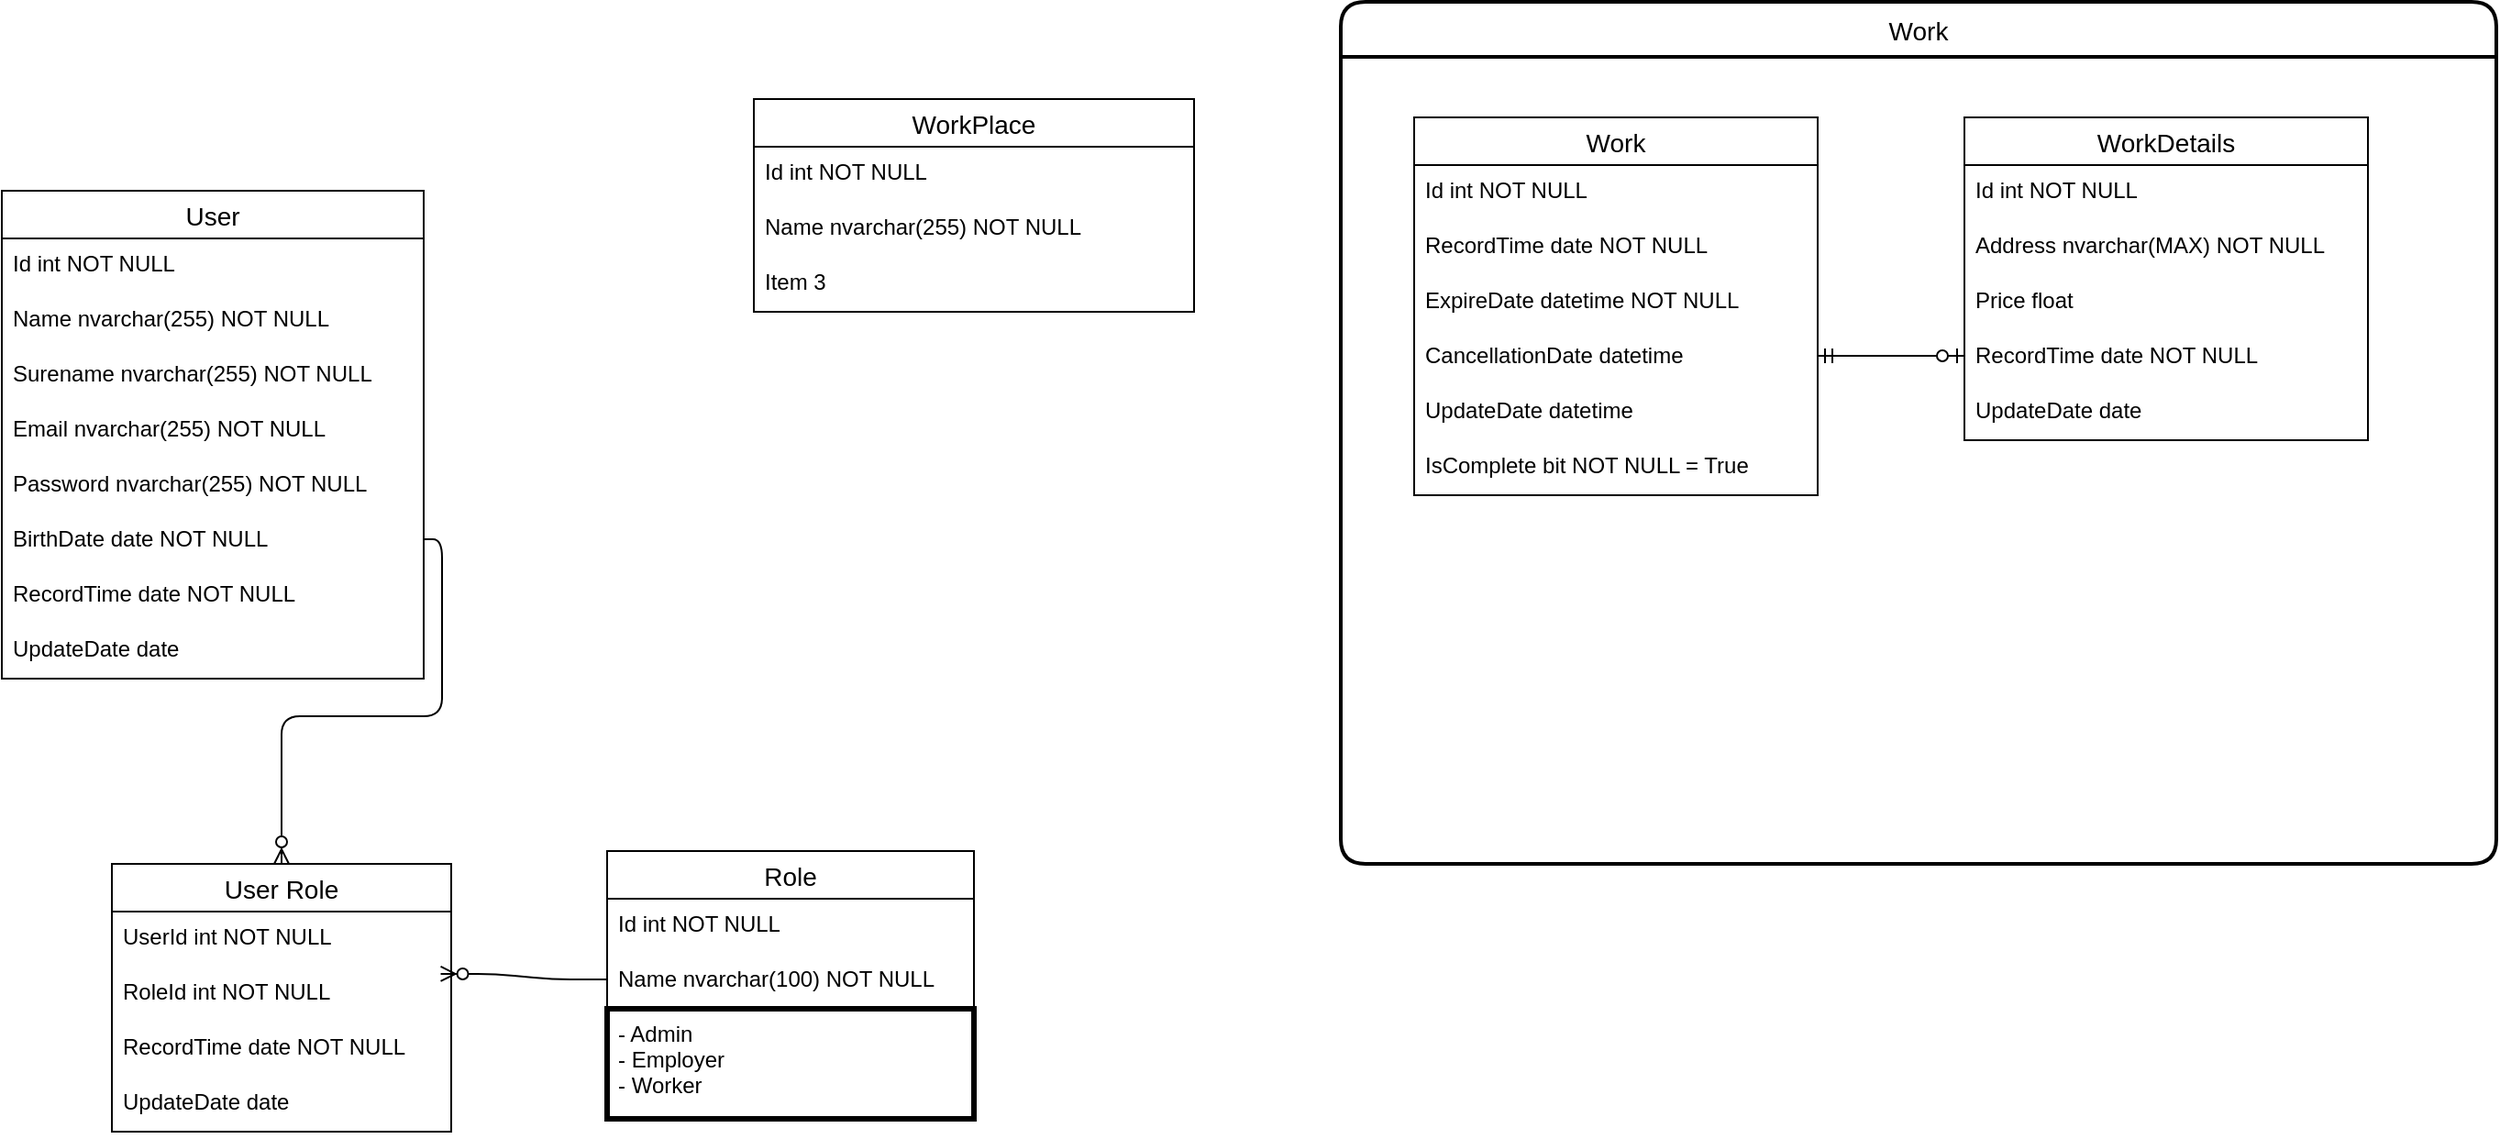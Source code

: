 <mxfile version="14.8.1" type="device"><diagram id="R2lEEEUBdFMjLlhIrx00" name="Page-1"><mxGraphModel dx="1422" dy="762" grid="1" gridSize="10" guides="1" tooltips="1" connect="1" arrows="1" fold="1" page="1" pageScale="1" pageWidth="850" pageHeight="1100" math="0" shadow="0" extFonts="Permanent Marker^https://fonts.googleapis.com/css?family=Permanent+Marker"><root><mxCell id="0"/><mxCell id="1" parent="0"/><mxCell id="xRh8kahAGHteyT7NG28g-80" value="Work" style="swimlane;childLayout=stackLayout;horizontal=1;startSize=30;horizontalStack=0;rounded=1;fontSize=14;fontStyle=0;strokeWidth=2;resizeParent=0;resizeLast=1;shadow=0;dashed=0;align=center;" parent="1" vertex="1"><mxGeometry x="820" y="7" width="630" height="470" as="geometry"/></mxCell><mxCell id="xRh8kahAGHteyT7NG28g-27" value="User" style="swimlane;fontStyle=0;childLayout=stackLayout;horizontal=1;startSize=26;horizontalStack=0;resizeParent=1;resizeParentMax=0;resizeLast=0;collapsible=1;marginBottom=0;align=center;fontSize=14;" parent="1" vertex="1"><mxGeometry x="90" y="110" width="230" height="266" as="geometry"/></mxCell><mxCell id="xRh8kahAGHteyT7NG28g-28" value="Id int NOT NULL" style="text;strokeColor=none;fillColor=none;spacingLeft=4;spacingRight=4;overflow=hidden;rotatable=0;points=[[0,0.5],[1,0.5]];portConstraint=eastwest;fontSize=12;" parent="xRh8kahAGHteyT7NG28g-27" vertex="1"><mxGeometry y="26" width="230" height="30" as="geometry"/></mxCell><mxCell id="xRh8kahAGHteyT7NG28g-29" value="Name nvarchar(255) NOT NULL" style="text;strokeColor=none;fillColor=none;spacingLeft=4;spacingRight=4;overflow=hidden;rotatable=0;points=[[0,0.5],[1,0.5]];portConstraint=eastwest;fontSize=12;" parent="xRh8kahAGHteyT7NG28g-27" vertex="1"><mxGeometry y="56" width="230" height="30" as="geometry"/></mxCell><mxCell id="xRh8kahAGHteyT7NG28g-30" value="Surename nvarchar(255) NOT NULL" style="text;strokeColor=none;fillColor=none;spacingLeft=4;spacingRight=4;overflow=hidden;rotatable=0;points=[[0,0.5],[1,0.5]];portConstraint=eastwest;fontSize=12;" parent="xRh8kahAGHteyT7NG28g-27" vertex="1"><mxGeometry y="86" width="230" height="30" as="geometry"/></mxCell><mxCell id="xRh8kahAGHteyT7NG28g-31" value="Email nvarchar(255) NOT NULL" style="text;strokeColor=none;fillColor=none;spacingLeft=4;spacingRight=4;overflow=hidden;rotatable=0;points=[[0,0.5],[1,0.5]];portConstraint=eastwest;fontSize=12;" parent="xRh8kahAGHteyT7NG28g-27" vertex="1"><mxGeometry y="116" width="230" height="30" as="geometry"/></mxCell><mxCell id="xRh8kahAGHteyT7NG28g-32" value="Password nvarchar(255) NOT NULL" style="text;strokeColor=none;fillColor=none;spacingLeft=4;spacingRight=4;overflow=hidden;rotatable=0;points=[[0,0.5],[1,0.5]];portConstraint=eastwest;fontSize=12;" parent="xRh8kahAGHteyT7NG28g-27" vertex="1"><mxGeometry y="146" width="230" height="30" as="geometry"/></mxCell><mxCell id="xRh8kahAGHteyT7NG28g-33" value="BirthDate date NOT NULL" style="text;strokeColor=none;fillColor=none;spacingLeft=4;spacingRight=4;overflow=hidden;rotatable=0;points=[[0,0.5],[1,0.5]];portConstraint=eastwest;fontSize=12;" parent="xRh8kahAGHteyT7NG28g-27" vertex="1"><mxGeometry y="176" width="230" height="30" as="geometry"/></mxCell><mxCell id="xRh8kahAGHteyT7NG28g-66" value="RecordTime date NOT NULL" style="text;strokeColor=none;fillColor=none;spacingLeft=4;spacingRight=4;overflow=hidden;rotatable=0;points=[[0,0.5],[1,0.5]];portConstraint=eastwest;fontSize=12;" parent="xRh8kahAGHteyT7NG28g-27" vertex="1"><mxGeometry y="206" width="230" height="30" as="geometry"/></mxCell><mxCell id="xRh8kahAGHteyT7NG28g-78" value="UpdateDate date" style="text;strokeColor=none;fillColor=none;spacingLeft=4;spacingRight=4;overflow=hidden;rotatable=0;points=[[0,0.5],[1,0.5]];portConstraint=eastwest;fontSize=12;" parent="xRh8kahAGHteyT7NG28g-27" vertex="1"><mxGeometry y="236" width="230" height="30" as="geometry"/></mxCell><mxCell id="xRh8kahAGHteyT7NG28g-34" value="User Role" style="swimlane;fontStyle=0;childLayout=stackLayout;horizontal=1;startSize=26;horizontalStack=0;resizeParent=1;resizeParentMax=0;resizeLast=0;collapsible=1;marginBottom=0;align=center;fontSize=14;" parent="1" vertex="1"><mxGeometry x="150" y="477" width="185" height="146" as="geometry"/></mxCell><mxCell id="xRh8kahAGHteyT7NG28g-35" value="UserId int NOT NULL" style="text;strokeColor=none;fillColor=none;spacingLeft=4;spacingRight=4;overflow=hidden;rotatable=0;points=[[0,0.5],[1,0.5]];portConstraint=eastwest;fontSize=12;" parent="xRh8kahAGHteyT7NG28g-34" vertex="1"><mxGeometry y="26" width="185" height="30" as="geometry"/></mxCell><mxCell id="xRh8kahAGHteyT7NG28g-36" value="RoleId int NOT NULL" style="text;strokeColor=none;fillColor=none;spacingLeft=4;spacingRight=4;overflow=hidden;rotatable=0;points=[[0,0.5],[1,0.5]];portConstraint=eastwest;fontSize=12;" parent="xRh8kahAGHteyT7NG28g-34" vertex="1"><mxGeometry y="56" width="185" height="30" as="geometry"/></mxCell><mxCell id="xRh8kahAGHteyT7NG28g-67" value="RecordTime date NOT NULL" style="text;strokeColor=none;fillColor=none;spacingLeft=4;spacingRight=4;overflow=hidden;rotatable=0;points=[[0,0.5],[1,0.5]];portConstraint=eastwest;fontSize=12;" parent="xRh8kahAGHteyT7NG28g-34" vertex="1"><mxGeometry y="86" width="185" height="30" as="geometry"/></mxCell><mxCell id="xRh8kahAGHteyT7NG28g-79" value="UpdateDate date" style="text;strokeColor=none;fillColor=none;spacingLeft=4;spacingRight=4;overflow=hidden;rotatable=0;points=[[0,0.5],[1,0.5]];portConstraint=eastwest;fontSize=12;" parent="xRh8kahAGHteyT7NG28g-34" vertex="1"><mxGeometry y="116" width="185" height="30" as="geometry"/></mxCell><mxCell id="xRh8kahAGHteyT7NG28g-38" value="Role" style="swimlane;fontStyle=0;childLayout=stackLayout;horizontal=1;startSize=26;horizontalStack=0;resizeParent=1;resizeParentMax=0;resizeLast=0;collapsible=1;marginBottom=0;align=center;fontSize=14;" parent="1" vertex="1"><mxGeometry x="420" y="470" width="200" height="146" as="geometry"/></mxCell><mxCell id="xRh8kahAGHteyT7NG28g-39" value="Id int NOT NULL" style="text;strokeColor=none;fillColor=none;spacingLeft=4;spacingRight=4;overflow=hidden;rotatable=0;points=[[0,0.5],[1,0.5]];portConstraint=eastwest;fontSize=12;" parent="xRh8kahAGHteyT7NG28g-38" vertex="1"><mxGeometry y="26" width="200" height="30" as="geometry"/></mxCell><mxCell id="xRh8kahAGHteyT7NG28g-40" value="Name nvarchar(100) NOT NULL" style="text;strokeColor=none;fillColor=none;spacingLeft=4;spacingRight=4;overflow=hidden;rotatable=0;points=[[0,0.5],[1,0.5]];portConstraint=eastwest;fontSize=12;" parent="xRh8kahAGHteyT7NG28g-38" vertex="1"><mxGeometry y="56" width="200" height="30" as="geometry"/></mxCell><mxCell id="xRh8kahAGHteyT7NG28g-51" value="- Admin&#10;- Employer&#10;- Worker" style="text;fillColor=none;spacingLeft=4;spacingRight=4;overflow=hidden;rotatable=0;points=[[0,0.5],[1,0.5]];portConstraint=eastwest;fontSize=12;strokeColor=#000000;strokeWidth=3;" parent="xRh8kahAGHteyT7NG28g-38" vertex="1"><mxGeometry y="86" width="200" height="60" as="geometry"/></mxCell><mxCell id="xRh8kahAGHteyT7NG28g-42" value="" style="fontSize=12;html=1;endArrow=ERzeroToMany;endFill=1;entryX=0.5;entryY=0;entryDx=0;entryDy=0;entryPerimeter=0;exitX=1;exitY=0.467;exitDx=0;exitDy=0;exitPerimeter=0;edgeStyle=orthogonalEdgeStyle;" parent="1" source="xRh8kahAGHteyT7NG28g-33" target="xRh8kahAGHteyT7NG28g-34" edge="1"><mxGeometry width="100" height="100" relative="1" as="geometry"><mxPoint x="205" y="320" as="sourcePoint"/><mxPoint x="450" y="320" as="targetPoint"/></mxGeometry></mxCell><mxCell id="xRh8kahAGHteyT7NG28g-47" value="" style="edgeStyle=entityRelationEdgeStyle;fontSize=12;html=1;endArrow=ERzeroToMany;endFill=1;exitX=0;exitY=0.467;exitDx=0;exitDy=0;exitPerimeter=0;entryX=0.969;entryY=0.133;entryDx=0;entryDy=0;entryPerimeter=0;" parent="1" source="xRh8kahAGHteyT7NG28g-40" target="xRh8kahAGHteyT7NG28g-36" edge="1"><mxGeometry width="100" height="100" relative="1" as="geometry"><mxPoint x="280" y="471" as="sourcePoint"/><mxPoint x="320" y="520" as="targetPoint"/></mxGeometry></mxCell><mxCell id="xRh8kahAGHteyT7NG28g-56" value="Work" style="swimlane;fontStyle=0;childLayout=stackLayout;horizontal=1;startSize=26;horizontalStack=0;resizeParent=1;resizeParentMax=0;resizeLast=0;collapsible=1;marginBottom=0;align=center;fontSize=14;strokeColor=#000000;strokeWidth=1;" parent="1" vertex="1"><mxGeometry x="860" y="70" width="220" height="206" as="geometry"/></mxCell><mxCell id="xRh8kahAGHteyT7NG28g-57" value="Id int NOT NULL" style="text;strokeColor=none;fillColor=none;spacingLeft=4;spacingRight=4;overflow=hidden;rotatable=0;points=[[0,0.5],[1,0.5]];portConstraint=eastwest;fontSize=12;" parent="xRh8kahAGHteyT7NG28g-56" vertex="1"><mxGeometry y="26" width="220" height="30" as="geometry"/></mxCell><mxCell id="xRh8kahAGHteyT7NG28g-68" value="RecordTime date NOT NULL" style="text;strokeColor=none;fillColor=none;spacingLeft=4;spacingRight=4;overflow=hidden;rotatable=0;points=[[0,0.5],[1,0.5]];portConstraint=eastwest;fontSize=12;" parent="xRh8kahAGHteyT7NG28g-56" vertex="1"><mxGeometry y="56" width="220" height="30" as="geometry"/></mxCell><mxCell id="xRh8kahAGHteyT7NG28g-60" value="ExpireDate datetime NOT NULL" style="text;strokeColor=none;fillColor=none;spacingLeft=4;spacingRight=4;overflow=hidden;rotatable=0;points=[[0,0.5],[1,0.5]];portConstraint=eastwest;fontSize=12;" parent="xRh8kahAGHteyT7NG28g-56" vertex="1"><mxGeometry y="86" width="220" height="30" as="geometry"/></mxCell><mxCell id="xRh8kahAGHteyT7NG28g-61" value="CancellationDate datetime" style="text;strokeColor=none;fillColor=none;spacingLeft=4;spacingRight=4;overflow=hidden;rotatable=0;points=[[0,0.5],[1,0.5]];portConstraint=eastwest;fontSize=12;" parent="xRh8kahAGHteyT7NG28g-56" vertex="1"><mxGeometry y="116" width="220" height="30" as="geometry"/></mxCell><mxCell id="xRh8kahAGHteyT7NG28g-76" value="UpdateDate datetime" style="text;strokeColor=none;fillColor=none;spacingLeft=4;spacingRight=4;overflow=hidden;rotatable=0;points=[[0,0.5],[1,0.5]];portConstraint=eastwest;fontSize=12;" parent="xRh8kahAGHteyT7NG28g-56" vertex="1"><mxGeometry y="146" width="220" height="30" as="geometry"/></mxCell><mxCell id="xRh8kahAGHteyT7NG28g-65" value="IsComplete bit NOT NULL = True" style="text;strokeColor=none;fillColor=none;spacingLeft=4;spacingRight=4;overflow=hidden;rotatable=0;points=[[0,0.5],[1,0.5]];portConstraint=eastwest;fontSize=12;" parent="xRh8kahAGHteyT7NG28g-56" vertex="1"><mxGeometry y="176" width="220" height="30" as="geometry"/></mxCell><mxCell id="xRh8kahAGHteyT7NG28g-69" value="WorkDetails" style="swimlane;fontStyle=0;childLayout=stackLayout;horizontal=1;startSize=26;horizontalStack=0;resizeParent=1;resizeParentMax=0;resizeLast=0;collapsible=1;marginBottom=0;align=center;fontSize=14;strokeColor=#000000;strokeWidth=1;" parent="1" vertex="1"><mxGeometry x="1160" y="70" width="220" height="176" as="geometry"/></mxCell><mxCell id="xRh8kahAGHteyT7NG28g-70" value="Id int NOT NULL" style="text;strokeColor=none;fillColor=none;spacingLeft=4;spacingRight=4;overflow=hidden;rotatable=0;points=[[0,0.5],[1,0.5]];portConstraint=eastwest;fontSize=12;" parent="xRh8kahAGHteyT7NG28g-69" vertex="1"><mxGeometry y="26" width="220" height="30" as="geometry"/></mxCell><mxCell id="xRh8kahAGHteyT7NG28g-71" value="Address nvarchar(MAX) NOT NULL" style="text;strokeColor=none;fillColor=none;spacingLeft=4;spacingRight=4;overflow=hidden;rotatable=0;points=[[0,0.5],[1,0.5]];portConstraint=eastwest;fontSize=12;" parent="xRh8kahAGHteyT7NG28g-69" vertex="1"><mxGeometry y="56" width="220" height="30" as="geometry"/></mxCell><mxCell id="xRh8kahAGHteyT7NG28g-72" value="Price float" style="text;strokeColor=none;fillColor=none;spacingLeft=4;spacingRight=4;overflow=hidden;rotatable=0;points=[[0,0.5],[1,0.5]];portConstraint=eastwest;fontSize=12;" parent="xRh8kahAGHteyT7NG28g-69" vertex="1"><mxGeometry y="86" width="220" height="30" as="geometry"/></mxCell><mxCell id="xRh8kahAGHteyT7NG28g-74" value="RecordTime date NOT NULL" style="text;strokeColor=none;fillColor=none;spacingLeft=4;spacingRight=4;overflow=hidden;rotatable=0;points=[[0,0.5],[1,0.5]];portConstraint=eastwest;fontSize=12;" parent="xRh8kahAGHteyT7NG28g-69" vertex="1"><mxGeometry y="116" width="220" height="30" as="geometry"/></mxCell><mxCell id="xRh8kahAGHteyT7NG28g-77" value="UpdateDate date" style="text;strokeColor=none;fillColor=none;spacingLeft=4;spacingRight=4;overflow=hidden;rotatable=0;points=[[0,0.5],[1,0.5]];portConstraint=eastwest;fontSize=12;" parent="xRh8kahAGHteyT7NG28g-69" vertex="1"><mxGeometry y="146" width="220" height="30" as="geometry"/></mxCell><mxCell id="xRh8kahAGHteyT7NG28g-105" value="" style="fontSize=12;html=1;endArrow=ERzeroToOne;startArrow=ERmandOne;entryX=0;entryY=0.467;entryDx=0;entryDy=0;entryPerimeter=0;" parent="1" target="xRh8kahAGHteyT7NG28g-74" edge="1"><mxGeometry width="100" height="100" relative="1" as="geometry"><mxPoint x="1080" y="200" as="sourcePoint"/><mxPoint x="1090" y="346" as="targetPoint"/></mxGeometry></mxCell><mxCell id="xRh8kahAGHteyT7NG28g-106" value="WorkPlace" style="swimlane;fontStyle=0;childLayout=stackLayout;horizontal=1;startSize=26;horizontalStack=0;resizeParent=1;resizeParentMax=0;resizeLast=0;collapsible=1;marginBottom=0;align=center;fontSize=14;strokeColor=#000000;strokeWidth=1;" parent="1" vertex="1"><mxGeometry x="500" y="60" width="240" height="116" as="geometry"/></mxCell><mxCell id="xRh8kahAGHteyT7NG28g-107" value="Id int NOT NULL" style="text;strokeColor=none;fillColor=none;spacingLeft=4;spacingRight=4;overflow=hidden;rotatable=0;points=[[0,0.5],[1,0.5]];portConstraint=eastwest;fontSize=12;" parent="xRh8kahAGHteyT7NG28g-106" vertex="1"><mxGeometry y="26" width="240" height="30" as="geometry"/></mxCell><mxCell id="xRh8kahAGHteyT7NG28g-108" value="Name nvarchar(255) NOT NULL" style="text;strokeColor=none;fillColor=none;spacingLeft=4;spacingRight=4;overflow=hidden;rotatable=0;points=[[0,0.5],[1,0.5]];portConstraint=eastwest;fontSize=12;" parent="xRh8kahAGHteyT7NG28g-106" vertex="1"><mxGeometry y="56" width="240" height="30" as="geometry"/></mxCell><mxCell id="xRh8kahAGHteyT7NG28g-109" value="Item 3" style="text;strokeColor=none;fillColor=none;spacingLeft=4;spacingRight=4;overflow=hidden;rotatable=0;points=[[0,0.5],[1,0.5]];portConstraint=eastwest;fontSize=12;" parent="xRh8kahAGHteyT7NG28g-106" vertex="1"><mxGeometry y="86" width="240" height="30" as="geometry"/></mxCell></root></mxGraphModel></diagram></mxfile>